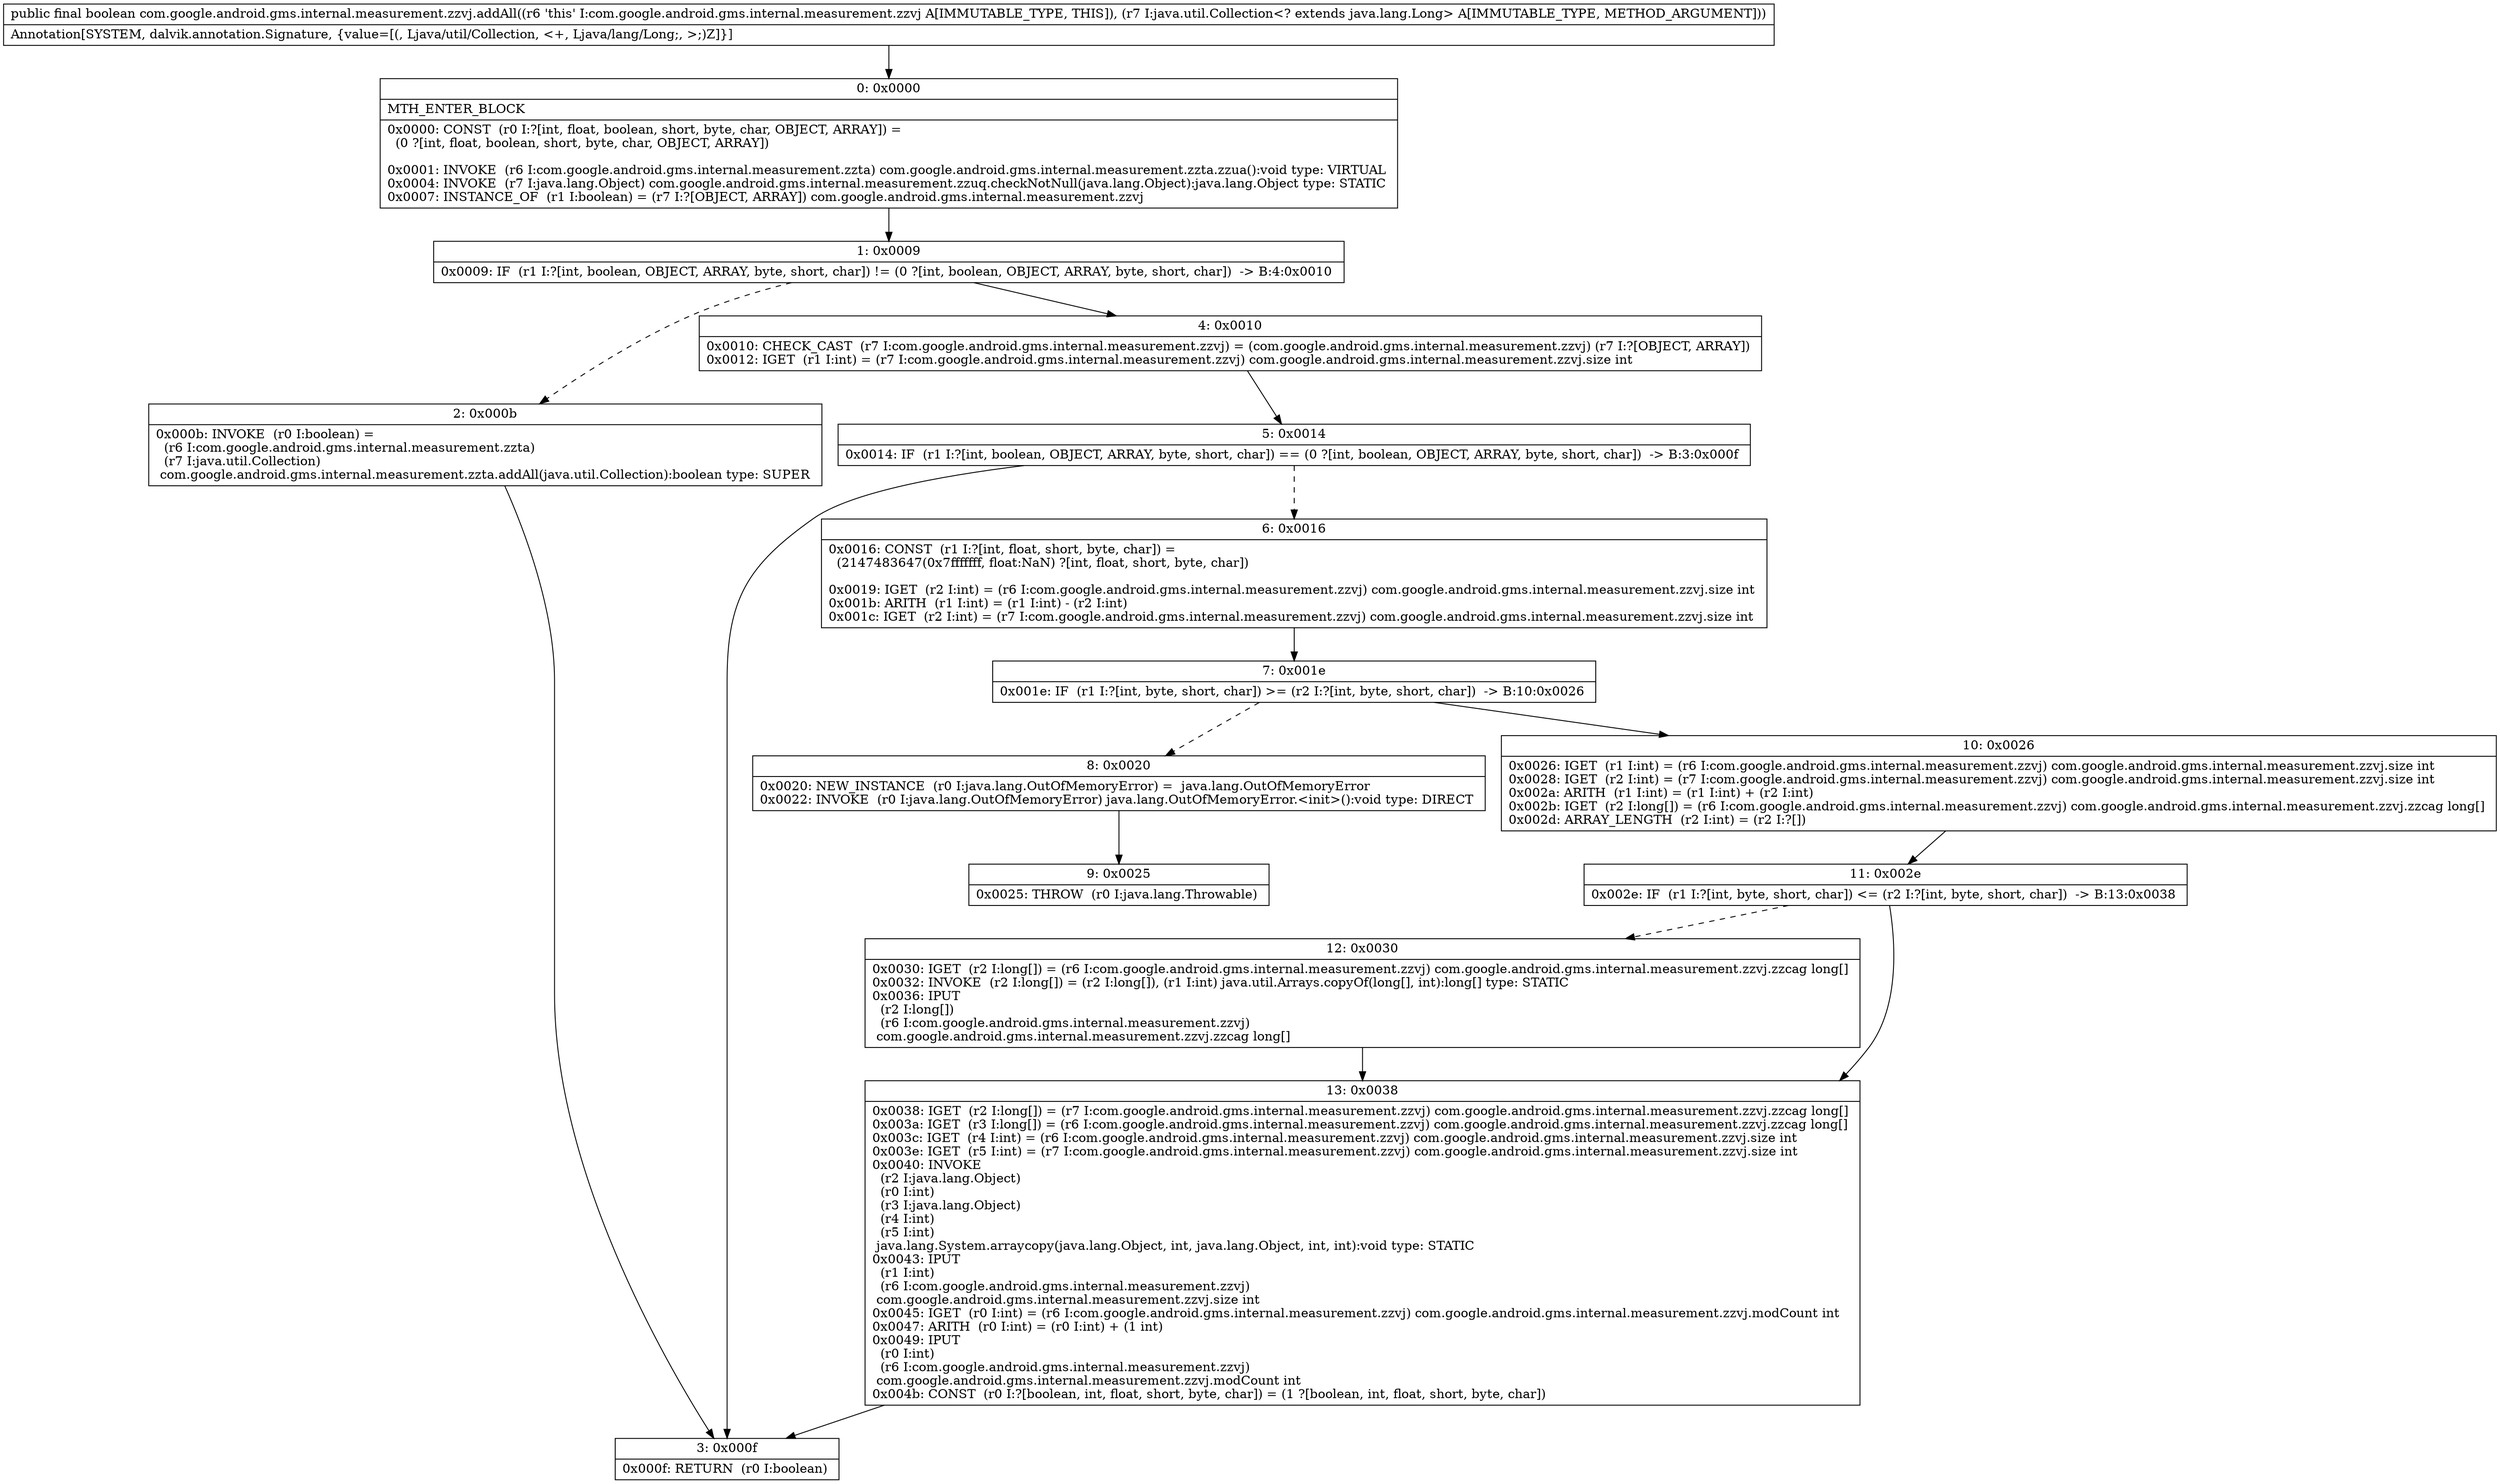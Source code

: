 digraph "CFG forcom.google.android.gms.internal.measurement.zzvj.addAll(Ljava\/util\/Collection;)Z" {
Node_0 [shape=record,label="{0\:\ 0x0000|MTH_ENTER_BLOCK\l|0x0000: CONST  (r0 I:?[int, float, boolean, short, byte, char, OBJECT, ARRAY]) = \l  (0 ?[int, float, boolean, short, byte, char, OBJECT, ARRAY])\l \l0x0001: INVOKE  (r6 I:com.google.android.gms.internal.measurement.zzta) com.google.android.gms.internal.measurement.zzta.zzua():void type: VIRTUAL \l0x0004: INVOKE  (r7 I:java.lang.Object) com.google.android.gms.internal.measurement.zzuq.checkNotNull(java.lang.Object):java.lang.Object type: STATIC \l0x0007: INSTANCE_OF  (r1 I:boolean) = (r7 I:?[OBJECT, ARRAY]) com.google.android.gms.internal.measurement.zzvj \l}"];
Node_1 [shape=record,label="{1\:\ 0x0009|0x0009: IF  (r1 I:?[int, boolean, OBJECT, ARRAY, byte, short, char]) != (0 ?[int, boolean, OBJECT, ARRAY, byte, short, char])  \-\> B:4:0x0010 \l}"];
Node_2 [shape=record,label="{2\:\ 0x000b|0x000b: INVOKE  (r0 I:boolean) = \l  (r6 I:com.google.android.gms.internal.measurement.zzta)\l  (r7 I:java.util.Collection)\l com.google.android.gms.internal.measurement.zzta.addAll(java.util.Collection):boolean type: SUPER \l}"];
Node_3 [shape=record,label="{3\:\ 0x000f|0x000f: RETURN  (r0 I:boolean) \l}"];
Node_4 [shape=record,label="{4\:\ 0x0010|0x0010: CHECK_CAST  (r7 I:com.google.android.gms.internal.measurement.zzvj) = (com.google.android.gms.internal.measurement.zzvj) (r7 I:?[OBJECT, ARRAY]) \l0x0012: IGET  (r1 I:int) = (r7 I:com.google.android.gms.internal.measurement.zzvj) com.google.android.gms.internal.measurement.zzvj.size int \l}"];
Node_5 [shape=record,label="{5\:\ 0x0014|0x0014: IF  (r1 I:?[int, boolean, OBJECT, ARRAY, byte, short, char]) == (0 ?[int, boolean, OBJECT, ARRAY, byte, short, char])  \-\> B:3:0x000f \l}"];
Node_6 [shape=record,label="{6\:\ 0x0016|0x0016: CONST  (r1 I:?[int, float, short, byte, char]) = \l  (2147483647(0x7fffffff, float:NaN) ?[int, float, short, byte, char])\l \l0x0019: IGET  (r2 I:int) = (r6 I:com.google.android.gms.internal.measurement.zzvj) com.google.android.gms.internal.measurement.zzvj.size int \l0x001b: ARITH  (r1 I:int) = (r1 I:int) \- (r2 I:int) \l0x001c: IGET  (r2 I:int) = (r7 I:com.google.android.gms.internal.measurement.zzvj) com.google.android.gms.internal.measurement.zzvj.size int \l}"];
Node_7 [shape=record,label="{7\:\ 0x001e|0x001e: IF  (r1 I:?[int, byte, short, char]) \>= (r2 I:?[int, byte, short, char])  \-\> B:10:0x0026 \l}"];
Node_8 [shape=record,label="{8\:\ 0x0020|0x0020: NEW_INSTANCE  (r0 I:java.lang.OutOfMemoryError) =  java.lang.OutOfMemoryError \l0x0022: INVOKE  (r0 I:java.lang.OutOfMemoryError) java.lang.OutOfMemoryError.\<init\>():void type: DIRECT \l}"];
Node_9 [shape=record,label="{9\:\ 0x0025|0x0025: THROW  (r0 I:java.lang.Throwable) \l}"];
Node_10 [shape=record,label="{10\:\ 0x0026|0x0026: IGET  (r1 I:int) = (r6 I:com.google.android.gms.internal.measurement.zzvj) com.google.android.gms.internal.measurement.zzvj.size int \l0x0028: IGET  (r2 I:int) = (r7 I:com.google.android.gms.internal.measurement.zzvj) com.google.android.gms.internal.measurement.zzvj.size int \l0x002a: ARITH  (r1 I:int) = (r1 I:int) + (r2 I:int) \l0x002b: IGET  (r2 I:long[]) = (r6 I:com.google.android.gms.internal.measurement.zzvj) com.google.android.gms.internal.measurement.zzvj.zzcag long[] \l0x002d: ARRAY_LENGTH  (r2 I:int) = (r2 I:?[]) \l}"];
Node_11 [shape=record,label="{11\:\ 0x002e|0x002e: IF  (r1 I:?[int, byte, short, char]) \<= (r2 I:?[int, byte, short, char])  \-\> B:13:0x0038 \l}"];
Node_12 [shape=record,label="{12\:\ 0x0030|0x0030: IGET  (r2 I:long[]) = (r6 I:com.google.android.gms.internal.measurement.zzvj) com.google.android.gms.internal.measurement.zzvj.zzcag long[] \l0x0032: INVOKE  (r2 I:long[]) = (r2 I:long[]), (r1 I:int) java.util.Arrays.copyOf(long[], int):long[] type: STATIC \l0x0036: IPUT  \l  (r2 I:long[])\l  (r6 I:com.google.android.gms.internal.measurement.zzvj)\l com.google.android.gms.internal.measurement.zzvj.zzcag long[] \l}"];
Node_13 [shape=record,label="{13\:\ 0x0038|0x0038: IGET  (r2 I:long[]) = (r7 I:com.google.android.gms.internal.measurement.zzvj) com.google.android.gms.internal.measurement.zzvj.zzcag long[] \l0x003a: IGET  (r3 I:long[]) = (r6 I:com.google.android.gms.internal.measurement.zzvj) com.google.android.gms.internal.measurement.zzvj.zzcag long[] \l0x003c: IGET  (r4 I:int) = (r6 I:com.google.android.gms.internal.measurement.zzvj) com.google.android.gms.internal.measurement.zzvj.size int \l0x003e: IGET  (r5 I:int) = (r7 I:com.google.android.gms.internal.measurement.zzvj) com.google.android.gms.internal.measurement.zzvj.size int \l0x0040: INVOKE  \l  (r2 I:java.lang.Object)\l  (r0 I:int)\l  (r3 I:java.lang.Object)\l  (r4 I:int)\l  (r5 I:int)\l java.lang.System.arraycopy(java.lang.Object, int, java.lang.Object, int, int):void type: STATIC \l0x0043: IPUT  \l  (r1 I:int)\l  (r6 I:com.google.android.gms.internal.measurement.zzvj)\l com.google.android.gms.internal.measurement.zzvj.size int \l0x0045: IGET  (r0 I:int) = (r6 I:com.google.android.gms.internal.measurement.zzvj) com.google.android.gms.internal.measurement.zzvj.modCount int \l0x0047: ARITH  (r0 I:int) = (r0 I:int) + (1 int) \l0x0049: IPUT  \l  (r0 I:int)\l  (r6 I:com.google.android.gms.internal.measurement.zzvj)\l com.google.android.gms.internal.measurement.zzvj.modCount int \l0x004b: CONST  (r0 I:?[boolean, int, float, short, byte, char]) = (1 ?[boolean, int, float, short, byte, char]) \l}"];
MethodNode[shape=record,label="{public final boolean com.google.android.gms.internal.measurement.zzvj.addAll((r6 'this' I:com.google.android.gms.internal.measurement.zzvj A[IMMUTABLE_TYPE, THIS]), (r7 I:java.util.Collection\<? extends java.lang.Long\> A[IMMUTABLE_TYPE, METHOD_ARGUMENT]))  | Annotation[SYSTEM, dalvik.annotation.Signature, \{value=[(, Ljava\/util\/Collection, \<+, Ljava\/lang\/Long;, \>;)Z]\}]\l}"];
MethodNode -> Node_0;
Node_0 -> Node_1;
Node_1 -> Node_2[style=dashed];
Node_1 -> Node_4;
Node_2 -> Node_3;
Node_4 -> Node_5;
Node_5 -> Node_3;
Node_5 -> Node_6[style=dashed];
Node_6 -> Node_7;
Node_7 -> Node_8[style=dashed];
Node_7 -> Node_10;
Node_8 -> Node_9;
Node_10 -> Node_11;
Node_11 -> Node_12[style=dashed];
Node_11 -> Node_13;
Node_12 -> Node_13;
Node_13 -> Node_3;
}

